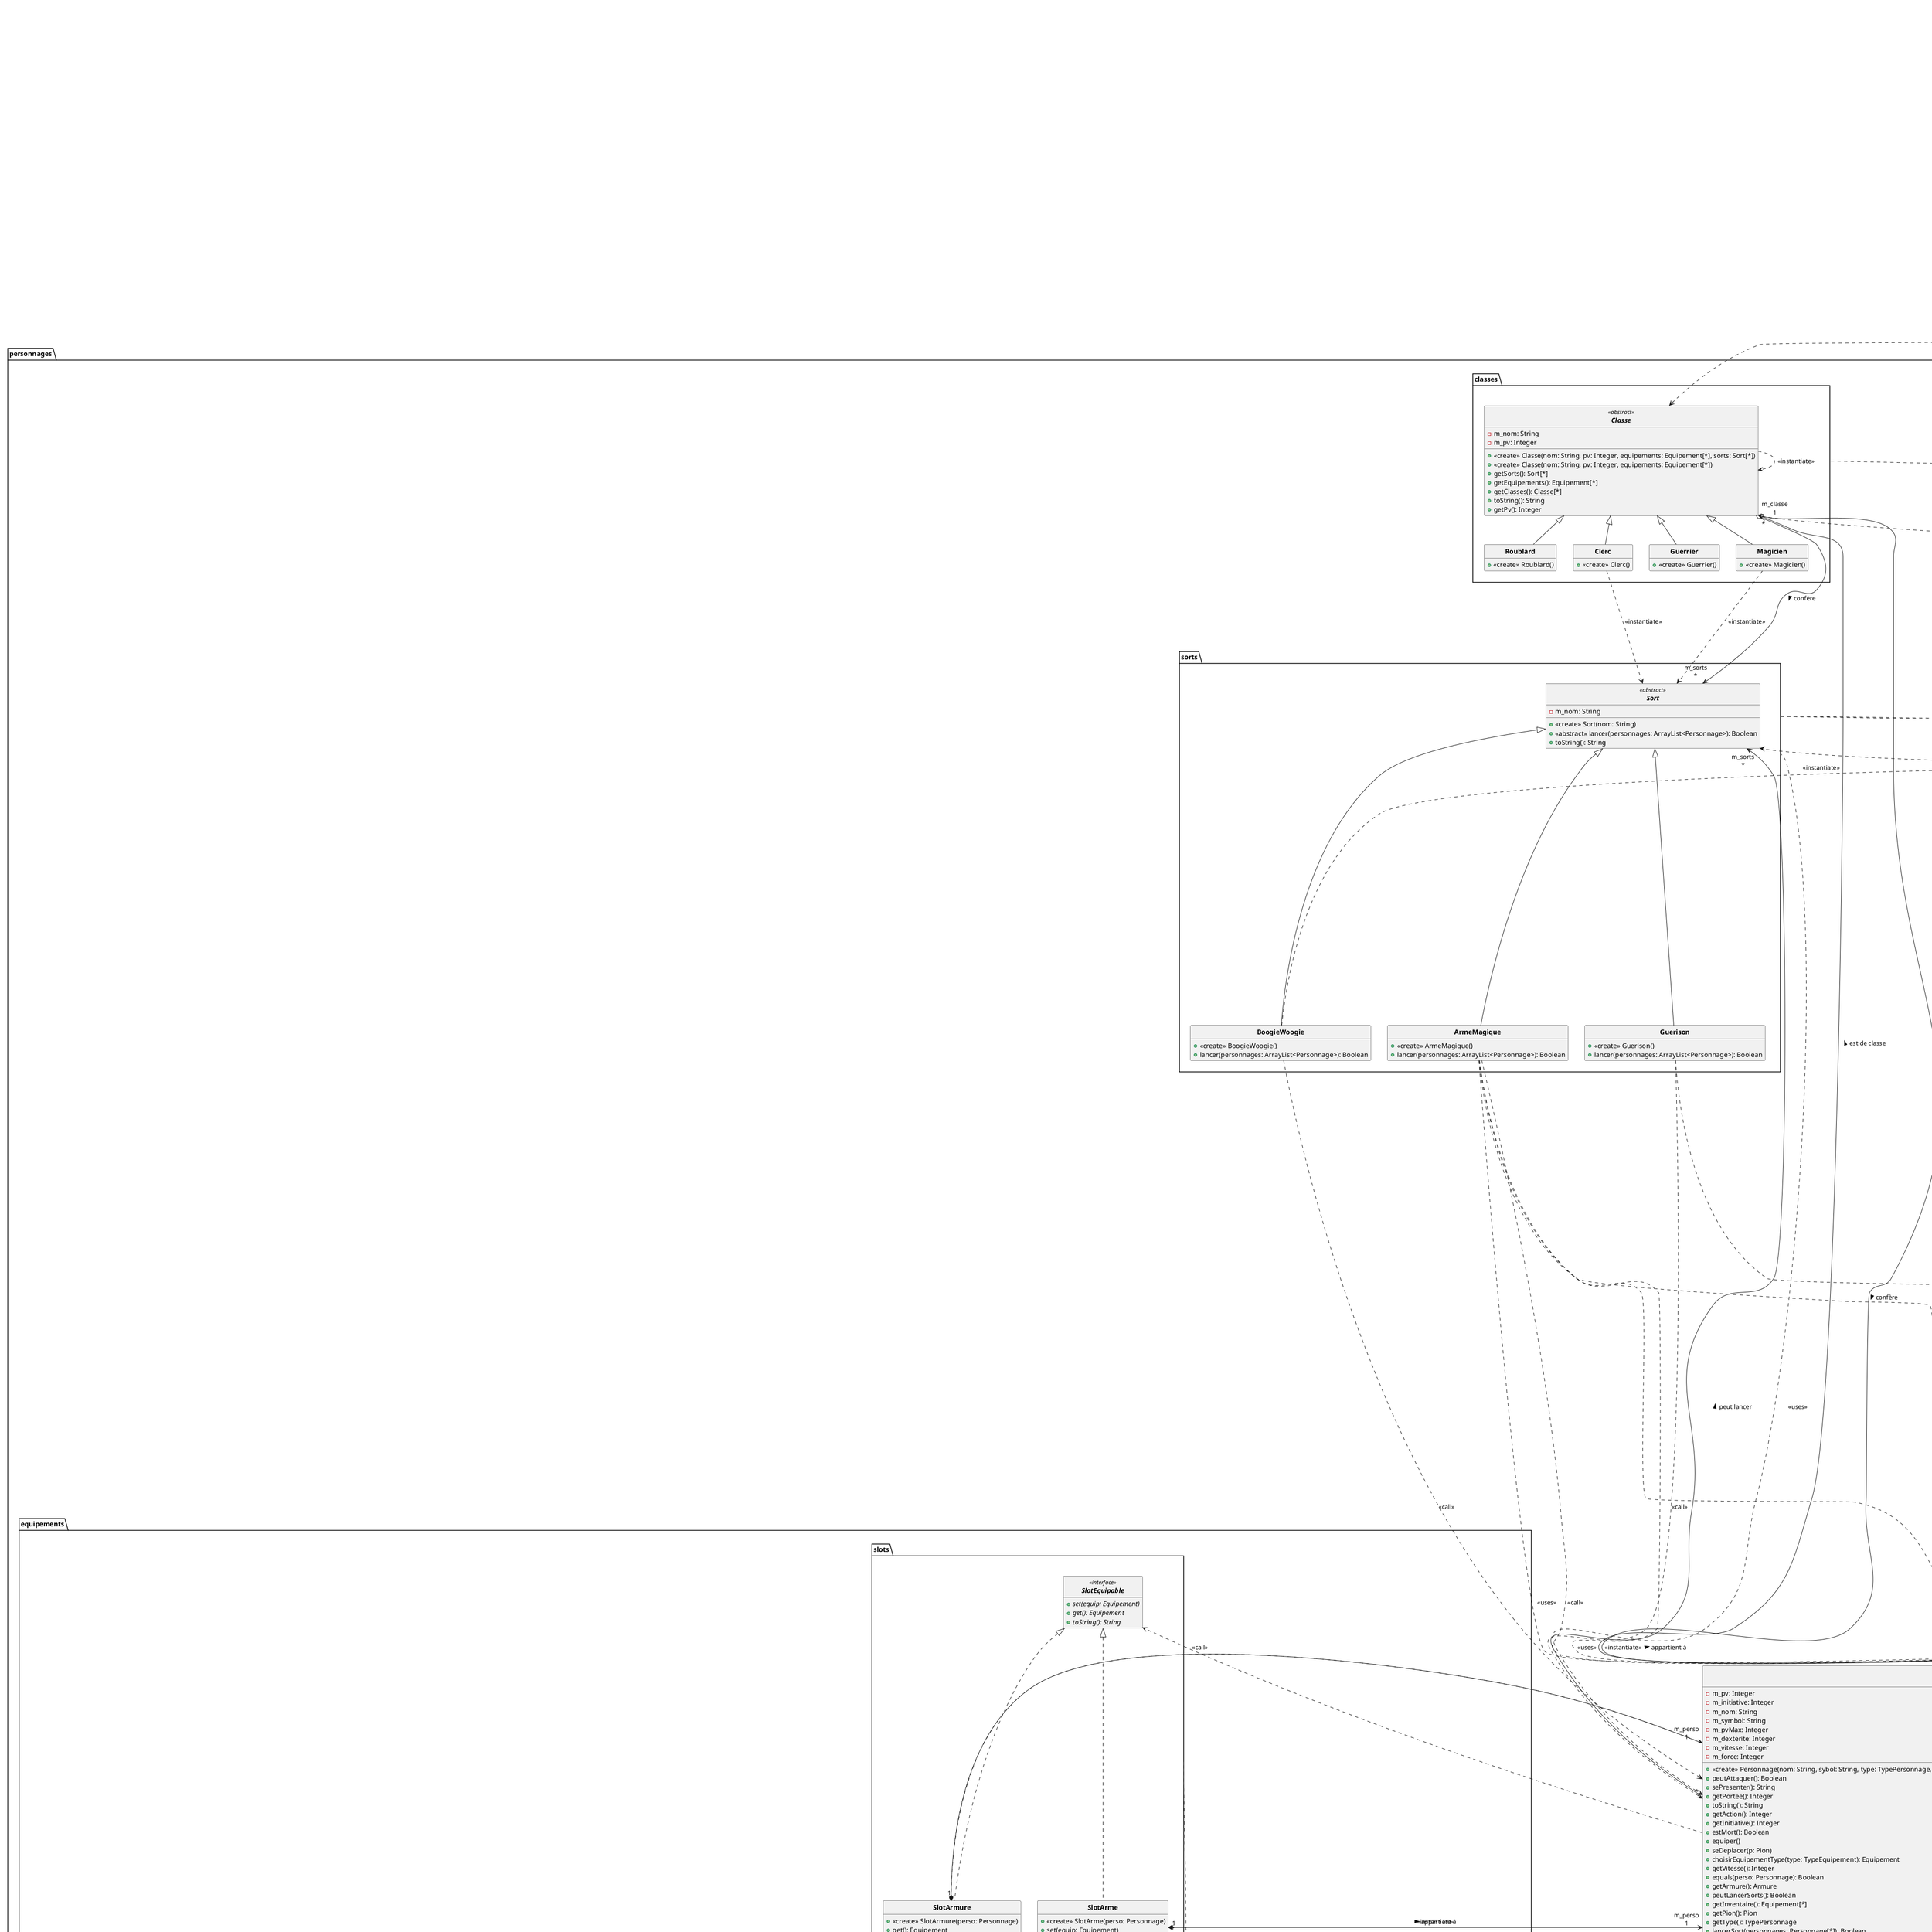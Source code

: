 @startuml

skinparam AttributeIconSize 0
skinparam classFontStyle Bold
skinparam style strictuml
hide empty members

package affichage {
    abstract class Affichage <<abstract>>{
      - {static} m_langue: Langue
      + {static} demandeNbCreationJoueur(): String
      + {static} subirAttaquePerso(nom: String, degats: Integer, pv: Integer, attaquant: String)
      + {static} demandeMonstreSymbol(): String
      + {static} demandeMonstreClasseArmure(): String
      + {static} getActionMaitreJeu(): String
      + {static} lancerDe(attaque: Integer)
      + {static} nomRoublard(): String
      + {static} demandeMonstrePortee(): String
      + {static} caseDestination(): String
      + {static} attaqueAllie()
      + {static} demandeLignesDonjon(): String
      + {static} caseHorsPortee()
      + {static} demandeMonstrePv(): String
      + {static} nomHarnois(): String
      + {static} joueurInexistant()
      + {static} aucuneSelection(element: String)
      + {static} nomBaton(): String
      + {static} contenuInventaire(inventaire: Equipement[*]): String
      + {static} nomGuerrier(): String
      + {static} personnageInexistant()
      + {static} choisirCaseDonjon(element: String)
      + {static} afficherTour(colonnes: Integer, lignes: Integer, plateau: String[][], numero: Integer, personnages: Personnage[*], tour: Integer, perso: Personnage): String
      + {static} caseJoueurAjout(perso: String): String
      + {static} nomNain(): String
      + {static} demandeNbCreationObjet(objetACreer: String): String
      + {static} attaquer(armeDistance: Boolean, resultatLance: Integer, degats: Integer, total: Integer)
      + {static} demandeNbDegatInfliger(): String
      + {static} mjIntervientPas()
      + {static} caseInexistante()
      + {static} infligerDegatsSuccesPerso(classeArmureCible: Integer, nomCible: String, amplitudeDegatsArme: Integer)
      + {static} demandeNbCreationObstacle(): String
      + {static} nomDemiPlate(): String
      + {static} selectionPersonnage(): String
      + {static} armeInexistante()
      + {static} nomArbalete(): String
      + {static} nomArmeMagique(): String
      + {static} choisirEquipement(equipements: Equipement[*]): String
      + {static} nomFronde(): String
      + {static} demandeMonstreDexterite(): String
      + {static} nomHumain(): String
      + {static} demandeMonstreForce(): String
      + {static} demandeMonstreDeFace(): String
      + {static} nomArc(): String
      + {static} getInfosJoueur(nom: String, race: String, classe: String, pv: Integer, pvMax: Integer): String
      + {static} sePresenterJoueur(nom: String, race: String, classe: String): String
      + {static} choisirLangue()
      + {static} toStringArmure(classeArmure: Integer, estLourde: Boolean): String
      + {static} nomElf(): String
      + {static} maitreDuJeu(): String
      + {static} nomMasse(): String
      + {static} selectionJoueur(): String
      + {static} demandeDonjonDefaut(): String
      + {static} demandeNomJoueur(): String
      + {static} getActionPerso(nom: String, initiative: Integer): String
      + {static} demanderEquiperDonjon(): String
      + {static} afficheCreationJoueur()
      + {static} toStringArme(nbLance: Integer, amplitudeDegats: Integer, portee: Integer, estLourde: Boolean): String
      + {static} porteeAttaque(portee: Integer)
      + {static} nomEpeeLongue(): String
      + {static} creerEquipementDonjon(): String
      + {static} demandeMonstreVitesse(): String
      + {static} nomBoogieWoogie(): String
      + {static} demandeNbCreationDonjon(): String
      + {static} demandeRace(): String
      + {static} demandeColonnesDonjon(): String
      + {static} aucunEquipement()
      + {static} nomMagicien(): String
      + {static} afficheCreationDonjon(numero: Integer)
      + {static} nomHalfelin(): String
      + {static} memePersonnage()
      + {static} toStringJoueur(nom: String, race: String, classe: String, pv: Integer, pvMax: Integer, force: Integer, dexterite: Integer, vitesse: Integer, inventaire: Equipement[*], armure: Armure, arme: Arme): String
      + {static} mjFinTour(persoActuel: String)
      + {static} nomEpee2Mains(): String
      + {static} intervalleEntier(min: Integer, max: Integer): String
      + {static} confimationCreationJoueur(numero: Integer, joueur: String)
      + {static} demandeNbCreationMonstre(): String
      + {static} cibleHorsPortee(persoCible: String)
      + {static} nomArmureEcailles(): String
      + {static} demandeNbCreationEquipement(): String
      + {static} demandeLangue(): String
      + {static} getActionJoueur(nom: String, initiative: Integer): String
      + {static} nomRapiere(): String
      + {static} nomClerc(): String
      + {static} caseInvalide()
      + {static} demandeClasse(): String
      + {static} nbCasesDeplacement(distanceMax: Integer)
      + {static} choisirSort(sorts: Sort[*]): String
      + {static} demandeMonstreEspece(): String
      + {static} recupEquipement(equipement: String)
      + {static} mauvaisFormatCase()
      + {static} demandeElement(element: String): String
      + {static} afficherPlateauDonjon(colonnes: Integer, lignes: Integer, plateau: String[][]): String
      + {static} guerirPerso(nom: String, pv: Integer, nouveauxPv: Integer, pvMax: Integer)
      + {static} caseObstacleAjout(): String
      + {static} nomGuerison(): String
      + {static} nomCotteDeMailles(): String
      + {static} demandePersonnageNumero(numero: Integer): String
      + {static} infligerDegatsEchecPerso(classeArmureCible: Integer, nomCible: String)
      + {static} caseDeplacement(): String
      + {static} afficherLangueChoisie()
      + {static} afficheMsgFinDonjon(etat: EtatDonjon)
      + {static} getInfosPerso(nom: String, pv: Integer, pvMax: Integer): String
      + {static} aucuneArmeEquipee()
      + {static} peutPasLancerSort(personnage: Personnage)
      + {static} appuyerSurEntree()
      + toString(): String
    }

    package langue
    {
        interface Langue << interface >> {
          + {abstract} demandeMonstreVitesse(): String
          + {abstract} nomClerc(): String
          + {abstract} getInfosJoueur(nom: String, race: String, classe: String, pv: Integer, pvMax: Integer): String
          + {abstract} demandeEquipement(): String
          + {abstract} demandeArme(): String
          + {abstract} demandeArmure(): String
          + {abstract} nomNain(): String
          + {abstract} caseDeplacement(): String
          + {abstract} recupEquipement(equipement: String)
          + {abstract} armeInexistante()
          + {abstract} demandeDonjonDefaut(): String
          + {abstract} nomGuerison(): String
          + {abstract} caseInexistante()
          + {abstract} choisirSort(): String
          + {abstract} nomElf(): String
          + {abstract} selectionPersonnage(): String
          + {abstract} attaqueAllie()
          + {abstract} nomGuerrier(): String
          + {abstract} afficheMsgFinDonjon(etat: EtatDonjon)
          + {abstract} afficheCreationDonjon(numero: Integer)
          + {abstract} getActionJoueur(nom: String, initiative: Integer): String
          + {abstract} aucuneArmeEquipee()
          + {abstract} getActionMaitreJeu(): String
          + {abstract} nbCasesDeplacement(distanceMax: Integer)
          + {abstract} toStringJoueur(nom: String, race: String, classe: String, pv: Integer, pvMax: Integer, force: Integer, dexterite: Integer, vitesse: Integer, inventaire: Equipement[*], armure: Armure, arme: Arme): String
          + {abstract} contenuInventaire(inventaire: Equipement[*]): String
          + {abstract} nomCotteDeMailles(): String
          + {abstract} demandePersonnageNumero(numero: Integer): String
          + {abstract} demandeNbCreationObstacle(): String
          + {abstract} demandeNomJoueur(): String
          + {abstract} nomHalfelin(): String
          + {abstract} nomMagicien(): String
          + {abstract} infligerDegatsEchecPerso(classeArmureCible: Integer, nomCible: String)
          + {abstract} getNomAttribut(armeDistance: Boolean): String
          + {abstract} nomDemiPlate(): String
          + {abstract} toStringArmure(classeArmure: Integer, estLourde: Boolean): String
          + {abstract} nomArbalete(): String
          + {abstract} donjon(): String
          + {abstract} demandeElement(element: String): String
          + {abstract} joueurInexistant()
          + {abstract} mjFinTour(persoActuel: String)
          + {abstract} nomEpeeLongue(): String
          + {abstract} demandeMonstreDeFace(): String
          + {abstract} demanderEquiperDonjon(): String
          + {abstract} mjIntervientPas()
          + {abstract} personnageInexistant()
          + {abstract} maitreDuJeu(): String
          + {abstract} demandeMonstrePv(): String
          + {abstract} nomEpee2Mains(): String
          + {abstract} nomRoublard(): String
          + {abstract} choisirCaseDonjon(element: String)
          + {abstract} confimationCreationJoueur(numero: Integer, joueur: String)
          + {abstract} nomBaton(): String
          + {abstract} nomHarnois(): String
          + {abstract} nomHumain(): String
          + {abstract} attaquer(armeDistance: Boolean, resultatLance: Integer, degats: Integer, total: Integer)
          + {abstract} cibleHorsPortee(persoCible: String)
          + {abstract} aucuneSelection(element: String)
          + {abstract} infligerDegatsSuccesPerso(classeArmureCible: Integer, nomCible: String, amplitudeDegatsArme: Integer)
          + {abstract} mauvaisFormatCase()
          + {abstract} nomMasse(): String
          + {abstract} demandeNbCreationEquipement(): String
          + {abstract} demandeMonstreClasseArmure(): String
          + {abstract} afficherLangueChoisie()
          + {abstract} ouiOuNon(condition: Boolean): String
          + {abstract} nomBoogieWoogie(): String
          + {abstract} choisirEquipement(): String
          + {abstract} demandeNbCreationObjet(objetACreer: String): String
          + {abstract} demandeMonstreDexterite(): String
          + {abstract} demandeClasse(): String
          + {abstract} nomArmeMagique(): String
          + {abstract} demandeMonstrePortee(): String
          + {abstract} intervalleEntier(min: Integer, max: Integer): String
          + {abstract} demandeNbDegatInfliger(): String
          + {abstract} getActionPerso(nom: String, initiative: Integer): String
          + {abstract} caseInvalide()
          + {abstract} sePresenterJoueur(nom: String, race: String, classe: String): String
          + {abstract} nomFronde(): String
          + {abstract} aucunEquipement()
          + {abstract} demandeLangue(): String
          + {abstract} afficherLegendePlateau(): String
          + {abstract} nomArc(): String
          + {abstract} memePersonnage()
          + {abstract} lancerDe(Integer)
          + {abstract} toString(): String
          + {abstract} toStringArme(nbLance: Integer, amplitudeDegats: Integer, portee: Integer, estLourde: Boolean): String
          + {abstract} demandeColonnesDonjon(): String
          + {abstract} caseJoueurAjout(perso: String): String
          + {abstract} demandeNbCreationJoueur(): String
          + {abstract} demandeRace(): String
          + {abstract} caseDestination(): String
          + {abstract} subirAttaquePerso(nom: String, degats: Integer, pv: Integer, attaquant: String)
          + {abstract} demandeMonstreForce(): String
          + {abstract} caseHorsPortee()
          + {abstract} nomRapiere(): String
          + {abstract} demandeNbCreationDonjon(): String
          + {abstract} nomArmureEcailles(): String
          + {abstract} demandeLignesDonjon(): String
          + {abstract} guerirPerso(nom: String, pv: Integer, nouveauxPv: Integer, pvMax: Integer)
          + {abstract} demandeMonstreEspece(): String
          + {abstract} demandeMonstreSymbol(): String
          + {abstract} selectionJoueur(): String
          + {abstract} caseObstacleAjout(): String
          + {abstract} demandeNbCreationMonstre(): String
          + {abstract} afficheCreationJoueur()
          + {abstract} porteeAttaque(portee: Integer)
          + {abstract} getInfosPerso(nom: String, pv: Integer, pvMax: Integer): String
          + {abstract} peutPasLancerSort(personnage: Personnage)
          + {abstract} appuyerSurEntree()
        }

        class Anglais implements Langue{
          + <<create>> Anglais()
        }

        class Francais implements Langue{
          + <<create>> Francais()
        }
    }
}

package donjon
{
    class Donjon {
      - m_casesLibres: Integer
      - m_numero: Integer
      - m_lignes: Integer
      - m_tour: Integer
      - m_plateau: String[][]
      - m_nbJoueurs: Integer
      - m_colonnes: Integer
      + <<create>> Donjon(numero: Integer, listeJoueurs: Joueur[*])
      + <<create>> Donjon(numero: Integer, colonnes: Integer, lignes: Integer, listeJoueurs: Joueur[*])
      + <<create>> Donjon(numero: Integer, colonnes: Integer, lignes: Integer, listeJoueurs: Joueur[*], genererDefaut: Boolean)
      + toString(): String
      + jouerDonjon(): Boolean
      + tryLancerSort(personnages: Personnage): Boolean
      + creerDonjon(numero: Integer, joueurs: Joueur[*]): Donjon
      + getNbPerso(type: TypePersonnage): Integer
      + recupererJoueurs(): Joueur[*]
      - tryRamasserEquipement(perso: Personnage)
      - ajouterPersonnages(personnages: Personnage[*])
      - updatePosPersos()
      - ajouterEquipements(equipements: Equipement[*])
      - affichageTour(perso: Personnage): String
      - getEquipement(p: Pion): Equipement
      - infligerDegats()
      - choisirCase(objet: String, action: TypeCase): CasePlateau
      - creerObstacles()
      - tryAttaque(perso: Personnage): Boolean
      - testFinDonjon(): EtatDonjon
      - genererDefaut()
      - remplirPlateau()
      - remplir()
      - tryDeplacement(perso: Personnage): Boolean
      - interventionMaitrejeu(persoActuel: Personnage)
      - testMortPerso(perso: Personnage)
      - lancerInitiative(personnages: Personnage[*])
      - ajouterObstacle(caseChoisie: CasePlateau)
      - deplacerPerso(perso: Personnage, caseChoisie: CasePlateau)
      - tourDonjon(): EtatDonjon
      - creerEquipements()
      - ajouterPersonnage(perso: Personnage, caseChoisie: CasePlateau)
      - updateCase(p: Pion)
      - tourPerso(perso: Personnage): EtatDonjon
      - formatSymbol(symbol: String): String
      - ajouterEquipement(equip: Equipement, caseChoisie: CasePlateau)
      - getNbMaxCreation(): Integer
      - positionnerJoueurs()
      - getActionMaitreJeu(): Integer
      - triParInitiative(personnages: Personnage[*])
      - creerMonstres()
      - tryEquiper(perso: Personnage): Boolean
      - getPersoVivants(personnages: Personnage[*]): Personnage[*]
    }

    abstract class GestionDonjon <<abstract>>{
      + {static} demanderNombreCreation(min: Integer, max: Integer, objetACreerString): Integer
      + {static} demanderCreationEquipements(max: Integer): Equipement[*]
      + {static} demanderCreationMonstres(max: Integer): Personnage[*]
      + {static} demanderCase(plateau String[][], element: String, action: TypeCase): CasePlateau
      + {static} demanderEquiper(joueur: Joueur)
      + toString(): String
    }

    enum EtatDonjon << enumerate >> {
      EN_COURS
      DEFAITE
      VICTOIRE
    }

    package casePlateau
    {
        class CasePlateau {
          - m_case: String
          - m_colonne: Integer
          - m_ligne: Integer
          + <<create>> CasePlateau(String)
          + getColonne(): Integer
          + estValide(plateau String[][], action: TypeCase): Boolean
          + getLigne(): Integer
          - estBonFormat(): Boolean
          - convertirString()
          - estChiffre(c: char): Boolean
          - estLettre(c: char): Boolean
          - estNombre(s: String): Boolean
          + toString(): String
        }

        enum TypeCase << enumerate >> {
          DEPLACEMENT
          AJOUT
        }

        abstract class Symbols <<abstract>>{
          + {static} CASE_VIDE: String
          + {static} CASE_EQUIPEMENT: String
          + {static} CASE_OBSTACLE: String
          + toString(): String
        }
    }

    package pion
    {
        class Pion {
          - m_symbol: String
          - m_y: Integer
          - m_x: Integer
          + <<create>> Pion(Integer, Integer, String)
          + <<create>> Pion(Pion)
          + getY(): Integer
          + getX(): Integer
          + toString(): String
          + getDistance(x: Integer, y: Integer): Integer
          + setPosition(p: Pion)
          + getDistance(p: Pion): Integer
          + equals(p: Pion): Boolean
          + setPosition(x: Integer, y: Integer)
        }
    }
}

package jeu
{
    abstract class Jeu <<abstract>>{
      + {static} jouer()
      - {static} creerJoueur(): Joueur[*]
      + toString(): String
    }

    abstract class Initialiseur <<abstract>>{
      + {static} lancerJeu()
      + toString(): String
    }
}

package personnages
{
    abstract class Personnage <<abstract>>{
      - m_pv: Integer
      - m_initiative: Integer
      - m_nom: String
      - m_symbol: String
      - m_pvMax: Integer
      - m_dexterite: Integer
      - m_vitesse: Integer
      - m_force: Integer
      + <<create>> Personnage(nom: String, sybol: String, type: TypePersonnage, pv: Integer, force: Integer, dexterite: Integer, vitesse: Integer, initiative: Integer, arme: Arme, armure: Armure, inventaire: Equipement[*], sorts: Sort[*])
      + peutAttaquer(): Boolean
      + sePresenter(): String
      + getPortee(): Integer
      + toString(): String
      + getAction(): Integer
      + getInitiative(): Integer
      + estMort(): Boolean
      + equiper()
      + seDeplacer(p: Pion)
      + choisirEquipementType(type: TypeEquipement): Equipement
      + getVitesse(): Integer
      + equals(perso: Personnage): Boolean
      + getArmure(): Armure
      + peutLancerSorts(): Boolean
      + getInventaire(): Equipement[*]
      + getPion(): Pion
      + getType(): TypePersonnage
      + lancerSort(personnages: Personnage[*]): Boolean
      + attaquer(perso: Personnage)
      + guerir(pv: Integer)
      + setVitesse(vitesse: Integer)
      + setArme(nouvelleArme: Arme)
      + getTailleInventaire(): Integer
      + getPv(): Integer
      + getInfos(): String
      + getArme(): Arme
      + setInitiative(initiative: Integer)
      + getDexterite(): Integer
      + getForce(): Integer
      + setForce(force: Integer)
      + getAttribut(): Integer
      + diminuerInitiative()
      + getSymbol(): String
      + seDeplacer(x: Integer, y: Integer)
      + getClasseArmure(): Integer
      + recuperer(equip: Equipement)
      + getPvMax(): Integer
      + getNom(): String
      + setArmure(nouvelleArmure: Armure)
      + subirAttaque(degats: Integer, attaquant: String)
      - infligerDegats(persoCible: Personnage, degats: Integer)
      - getDegats(): Integer
      - choisirEquipement(equipements: Equipement[*]): Equipement
      - choisirEquipementEquiper(): Equipement
      - getEquipement(type: TypeEquipement): Equipement[*]
      - choisirSort(): Sort
    }

    class Monstre extends Personnage{
      - m_numero: Integer
      + <<create>> Monstre(espece: String, symbol: String, numero: Integer, pv: Integer, force: Integer, dexterite: Integer, vitesse: Integer, amplitudeDegats: Integer, portee: Integer, classeArmure: Integer)
      + toString(): String
    }

    class Joueur extends Personnage{
      + <<create>> Joueur(nom: String, race: Race, classe: Classe)
      + getAction(): Integer
      + getClasse(): String
      + sePresenter(): String
      + getInfos(): String
      + toString(): String
    }

    enum TypePersonnage << enumerate >> {
      MONSTRE
      JOUEUR
    }

    package classes
    {
        abstract class Classe <<abstract>>{
          - m_nom: String
          - m_pv: Integer
          + <<create>> Classe(nom: String, pv: Integer, equipements: Equipement[*], sorts: Sort[*])
          + <<create>> Classe(nom: String, pv: Integer, equipements: Equipement[*])
          + getSorts(): Sort[*]
          + getEquipements(): Equipement[*]
          + {static} getClasses(): Classe[*]
          + toString(): String
          + getPv(): Integer
        }

        class Clerc extends Classe{
          + <<create>> Clerc()
        }

        class Guerrier extends Classe{
          + <<create>> Guerrier()
        }

        class Magicien extends Classe{
          + <<create>> Magicien()
        }

        class Roublard extends Classe{
          + <<create>> Roublard()
        }
    }

    package races
    {
        abstract class Race <<abstract>>{
          - m_nom: String
          - m_pv: Integer
          - m_force: Integer
          - m_dexterite: Integer
          - m_vitesse: Integer
          + <<create>> Race(nom: String, pv: Integer, force: Integer, dexterite: Integer, vitesse: Integer)
          + getVitesse(): Integer
          + getDexterite(): Integer
          + getForce(): Integer
          + {static} getRaces(): ArrayList<Race>
          + toString(): String
          + getPv(): Integer
        }

        class Elf extends Race{
          + <<create>> Elf()
        }

        class Halfelin extends Race{
          + <<create>> Halfelin()
        }

        class Humain extends Race{
          + <<create>> Humain()
        }

        class Nain extends Race{
          + <<create>> Nain()
        }
    }

    package equipements
    {
        abstract class Equipement <<abstract>>{
          # m_estLourd: Boolean
          - m_nom: String
          + <<create>> Equipement(nom: String, estLourd: Boolean, type: TypeEquipement, effet: ArrayList<Effet>)
          + getPion(): Pion
          + toString(): String
          + retirerEffets(perso: Personnage)
          + getType(): TypeEquipement
          + appliquerEffets(perso: Personnage)
          + pasDefinie(): Boolean
          + setPion(x: Integer, y: Integer)
        }

        enum TypeEquipement << enumerate >> {
          ARMURE
          ARME
        }

        package armes
        {
            class Arme{
              - m_portee: Integer
              - m_bonus: Integer
              - m_amplitudeDegats: Integer
              - m_nbLance: Integer
              + <<create>> Arme(nom: String, amplitudeDegats: Integer, portee: Integer, estLourde: Boolean, nbLance: Integer)
              + <<create>> Arme(nom: String, amplitudeDegats: Integer, portee: Integer, estLourde: Boolean)
              + getBonus(): Integer
              + estArmeDistance(): Boolean
              + toString(): String
              + attaque(): Integer
              + getPortee(): Integer
              + getAmplitudeDegats(): Integer
              + addBonus(bonus: Integer)
              + {static} getArmes(): ArrayList<Arme>
            }

            class Arbalete extends Arme{
              + <<create>> Arbalete()
            }

            class Arc extends Arme{
              + <<create>> Arc()
            }

            class Baton extends Arme{
              + <<create>> Baton()
            }

            class Epee2Mains extends Arme{
              + <<create>> Epee2Mains()
            }

            class EpeeLongue extends Arme{
              + <<create>> EpeeLongue()
            }

            class Fronde extends Arme{
              + <<create>> Fronde()
            }

            class Masse extends Arme{
              + <<create>> Masse()
            }

            class Rapiere extends Arme{
              + <<create>> Rapiere()
            }
        }

        package armures
        {
            class Armure{
              - m_classeArmure: Integer
              + <<create>> Armure(nom: String, classeArmure: Integer, estLourde: Boolean)
              + toString(): String
              + getClasseArmure(): Integer
              + getArmures(): ArrayList<Armure>
            }

            class ArmureEcailles extends Armure{
              + <<create>> ArmureEcailles()
            }

            class CotteDeMailles extends Armure{
              + <<create>> CotteDeMailles()
            }

            class DemiPlate extends Armure{
              + <<create>> DemiPlate()
            }

            class Harnois extends Armure{
              + <<create>> Harnois()
            }
        }

        package effets
        {
            interface Effet << interface >> {
              + {abstract} appliquer(perso: Personnage)
              + {abstract} retirer(perso: Personnage)
              + {abstract} toString(): String
            }

            class EffetForce implements Effet{
              - m_valeur: Integer
              + <<create>> EffetForce(valeur: Integer)
              + retirer(perso: Personnage)
              + appliquer(perso: Personnage)
              + toString(): String
            }

            class EffetVitesse implements Effet{
              - m_valeur: Integer
              + <<create>> EffetVitesse(valeur: Integer)
              + appliquer(perso: Personnage)
              + retirer(perso: Personnage)
              + toString(): String
            }

            abstract class EffetsStandards <<abstract>>{
              + {static} ARMURE_LOURDE: ArrayList<Effet>
              + {static} ARME_LOURDE: ArrayList<Effet>
              + {static} SANS_EFFET: ArrayList<Effet>
              + toString(): String
            }
        }

        package slots
        {
            interface SlotEquipable << interface >> {
              + {abstract} set(equip: Equipement)
              + {abstract} get(): Equipement
              + {abstract} toString(): String
            }

            class SlotArme implements SlotEquipable{
              + <<create>> SlotArme(perso: Personnage)
              + set(equip: Equipement)
              + get(): Equipement
              + toString(): String
            }

            class SlotArmure implements SlotEquipable{
              + <<create>> SlotArmure(perso: Personnage)
              + get(): Equipement
              + set(equip: Equipement)
              + toString(): String
            }
        }
    }

    package sorts
    {
        abstract class Sort <<abstract>>{
          - m_nom: String
          + <<create>> Sort(nom: String)
          + <<abstract>> lancer(personnages: ArrayList<Personnage>): Boolean
          + toString(): String
        }

        class ArmeMagique extends Sort{
          + <<create>> ArmeMagique()
          + lancer(personnages: ArrayList<Personnage>): Boolean
        }

        class BoogieWoogie extends Sort{
          + <<create>> BoogieWoogie()
          + lancer(personnages: ArrayList<Personnage>): Boolean
        }

        class Guerison extends Sort{
          + <<create>> Guerison()
          + lancer(personnages: ArrayList<Personnage>): Boolean
        }
    }
}

package utils
{
    abstract class De <<abstract>>{
      + {static} lance(nbFaces: Integer): Integer
      + toString(): String
    }

    abstract class Demande <<abstract>>{
      + {static} getJoueurs(personnages: ArrayList<Personnage>): ArrayList<Joueur>
      + {static} demanderJoueurs(joueurs: ArrayList<Joueur>, nbPerso: Integer): ArrayList<Joueur>
      + {static} demandeEntier(min: Integer, max: Integer, msgDemande: String): Integer
      + {static} demandeString(msgDemande: String, tailleMax: Integer): String
      + {static} demanderPersonnagesWithoutSelf(personnages: ArrayList<Personnage>, nbPerso: Integer, perso: Personnage): ArrayList<Personnage>
      + {static} demanderPersonnages(personnages: ArrayList<Personnage>, nbPerso: Integer): ArrayList<Personnage>
      + {static} demanderPersonnagesFilter(personnages: ArrayList<Personnage>, nbPerso: Integer): ArrayList<Personnage>
      + toString(): String
    }
}

class Main {
  + main()
}

Arme -|> Equipement
Armure -|> Equipement

Affichage       "1" *-> "m_langue\n1"       Langue:             possède >
Affichage       .....> Sort                 : <<uses>>
Affichage       .....> Classe               : <<call>>
Affichage       .....> Race                 : <<call>>

affichage       .....> Personnage           : <<uses>>
affichage       .....> Equipement           : <<uses>>
affichage       .....> EtatDonjon           : <<uses>>
affichage       .....> Arme                 : <<uses>>
affichage       .....> Armure               : <<uses>>

langue          .....> Symbols              : <<call>>

CasePlateau     .....> Affichage            : <<call>>
CasePlateau     .> Symbols                  : <<call>>
CasePlateau     .> TypeCase                 : <<uses>>

Donjon          "1" *-----> "m_equipements\n*"   Equipement:    stocke >
Donjon          "1" o-----> "m_personnages\n*"   Personnage:    fait jouer >
Donjon          ..> CasePlateau             : <<instantiate>>
Donjon          .....> Monstre              : <<instantiate>>
Donjon          ..> Pion                    : <<instantiate>>
Donjon          ..> TypeCase                : <<uses>>
Donjon          ..> CasePlateau             : <<uses>>
Donjon          .....> Joueur               : <<uses>>
Donjon          ..> Pion                    : <<uses>>
Donjon          .....> TypePersonnage       : <<uses>>
Donjon          .> EtatDonjon               : <<uses>>
Donjon          .....> Affichage            : <<call>>
Donjon          .....> Demande              : <<call>>
Donjon          .> GestionDonjon            : <<call>>
Donjon          ..> Symbols                 : <<call>>
Donjon          .> Pion                     : <<call>>
Donjon          ..> CasePlateau             : <<call>>
Donjon          .....> Joueur               : <<call>>

GestionDonjon   ..> CasePlateau             : <<instantiate>>
GestionDonjon   .....> Monstre              : <<instantiate>>
GestionDonjon   .....> Equipement           : <<uses>>
GestionDonjon   ..> TypeCase                : <<uses>>
GestionDonjon   .....> Personnage           : <<uses>>
GestionDonjon   .....> Joueur               : <<uses>>
GestionDonjon   .....> Joueur               : <<call>>
GestionDonjon   .....> Affichage            : <<call>>
GestionDonjon   ..> CasePlateau             : <<call>>
GestionDonjon   .....> Demande              : <<call>>
GestionDonjon   .....> Arme                 : <<call>>
GestionDonjon   .....> Armure               : <<call>>

Initialiseur    .> Jeu                      : <<call>>
Initialiseur    .....> Affichage            : <<call>>

Jeu             .....> Joueur               : <<instantiate>>
Jeu             .....> Joueur               : <<uses>>
Jeu             .....> Joueur               : <<call>>
Jeu             .....> Donjon               : <<call>>
Jeu             .....> Demande              : <<call>>
Jeu             .....> Affichage            : <<call>>
Jeu             .....> Race                 : <<call>>
Jeu             .....> Classe               : <<call>>


Classe          "1" o--> "m_equipements\n*" Equipement:         confère >
Classe          "*" o-----> "m_sorts\n*"    Sort:               confère >
Classe          .> Classe                   : <<instantiate>>

Clerc           ...> Sort                   : <<instantiate>>

Magicien        ...> Sort                   : <<instantiate>>

classes         .....> Affichage            : <<call>>

Race            .> Race                     : <<instantiate>>

races           .....> Affichage            : <<call>>

Arme            .> Arme                     : <<instantiate>>
Arme            ..> Effet                   : <<instantiate>>
Arme            ..> TypeEquipement          : <<uses>>
Arme            ..> EffetsStandards         : <<call>>
Arme            .....> Affichage            : <<call>>
Arme            .....> De                   : <<call>>
Arme            ..> Equipement              : <<call>>

armes           .....> Affichage            : <<call>>

Armure          .> Armure                   : <<instantiate>>
Armure          ..> Effet                   : <<instantiate>>
Armure          ..> TypeEquipement          : <<uses>>
Armure          ..> EffetsStandards         : <<call>>
Armure          .....> Affichage            : <<call>>
Armure          ..> Equipement              : <<call>>

EffetForce      ...> Personnage             : <<call>>

EffetVitesse    ...> Personnage             : <<call>>

EffetsStandards "1" o-> "ARMURE_LOURDE\n1"  Effet:              prédéfinit >
EffetsStandards "1" o-> "ARME_LOURDE\n2"    Effet:              prédéfinit >
EffetsStandards .> EffetForce               : <<instantiate>>
EffetsStandards .> EffetVitesse             : <<instantiate>>

effets          ...> Personnage             : <<uses>>

Equipement      "1" *-----> "m_pion\n1"     Pion:               est représenté par >
Equipement      "*" o-> "m_type\n1"         TypeEquipement:     est de type >
Equipement      "*" o--> "m_effets\n*"      Effet:              applique >
Equipement      ..> Personnage              : <<uses>>

SlotArme        "1" *--> "m_perso\n1"       Personnage:         appartient à >
SlotArme        ...> Arme                   : <<uses>>

SlotArmure      "1" *--> "m_perso\n1"       Personnage:         appartient à >
SlotArmure      ..> Armure                  : <<uses>>

slots           ..> Equipement              : <<uses>>

BoogieWoogie    .....> Pion                 : <<instantiate>>
BoogieWoogie    .....> Personnage           : <<call>>

ArmeMagique     .....> Joueur               : <<uses>>
ArmeMagique     .....> Joueur               : <<call>>
ArmeMagique     .....> Equipement           : <<uses>>
ArmeMagique     .....> Arme                 : <<uses>>
ArmeMagique     .....> TypeEquipement       : <<uses>>

Guerison        .....> Personnage           : <<call>>
Guerison        .....> De                   : <<call>>

sorts           ..> Personnage              : <<uses>>
sorts           .....> Affichage            : <<call>>
sorts           ..> Demande                 : <<call>>

Joueur          "*" o-> "m_race\n1"         Race:               est de race >
Joueur          "*" o-> "m_classe\n1"       Classe:             est de classe >
Joueur          ..> Arme                    : <<instantiate>>
Joueur          ..> Armure                  : <<instantiate>>
Joueur          .> TypePersonnage           : <<uses>>
Joueur          .....> De                   : <<call>>
Joueur          .....> Demande              : <<call>>
Joueur          .....> Affichage            : <<call>>

Monstre         ..> Arme                    : <<instantiate>>
Monstre         ..> Armure                  : <<instantiate>>
Monstre         .> TypePersonnage           : <<uses>>

Personnage      "*" o--> "m_arme\n1"        Arme:               équipe >
Personnage      "*" o--> "m_armure\n1"      Armure:             équipe >
Personnage      "1" *-----> "m_pion\n1"     Pion:               est représenté par >
Personnage      "*" o--> "m_inventaire\n*"  Equipement:         possède >
Personnage      "*" o-----> "m_sorts\n*"    Sort:               peut lancer >
Personnage      "*" o-> "m_type\n1"         TypePersonnage:     est de type >
Personnage      ..> SlotArme                : <<instantiate>>
Personnage      ..> SlotArmure              : <<instantiate>>
Personnage      ..> TypeEquipement          : <<uses>>
Personnage      ..> SlotEquipable           : <<call>>
Personnage      .....> Affichage            : <<call>>
Personnage      .....> Demande              : <<call>>
Personnage      .....> De                   : <<call>>

Demande         .....> Joueur               : <<uses>>
Demande         .....> TypePersonnage       : <<uses>>
Demande         .....> Personnage           : <<uses>>
Demande         .....> Personnage           : <<call>>
Demande         .....> Affichage            : <<call>>

Main            .....> Initialiseur         : <<call>>

@enduml